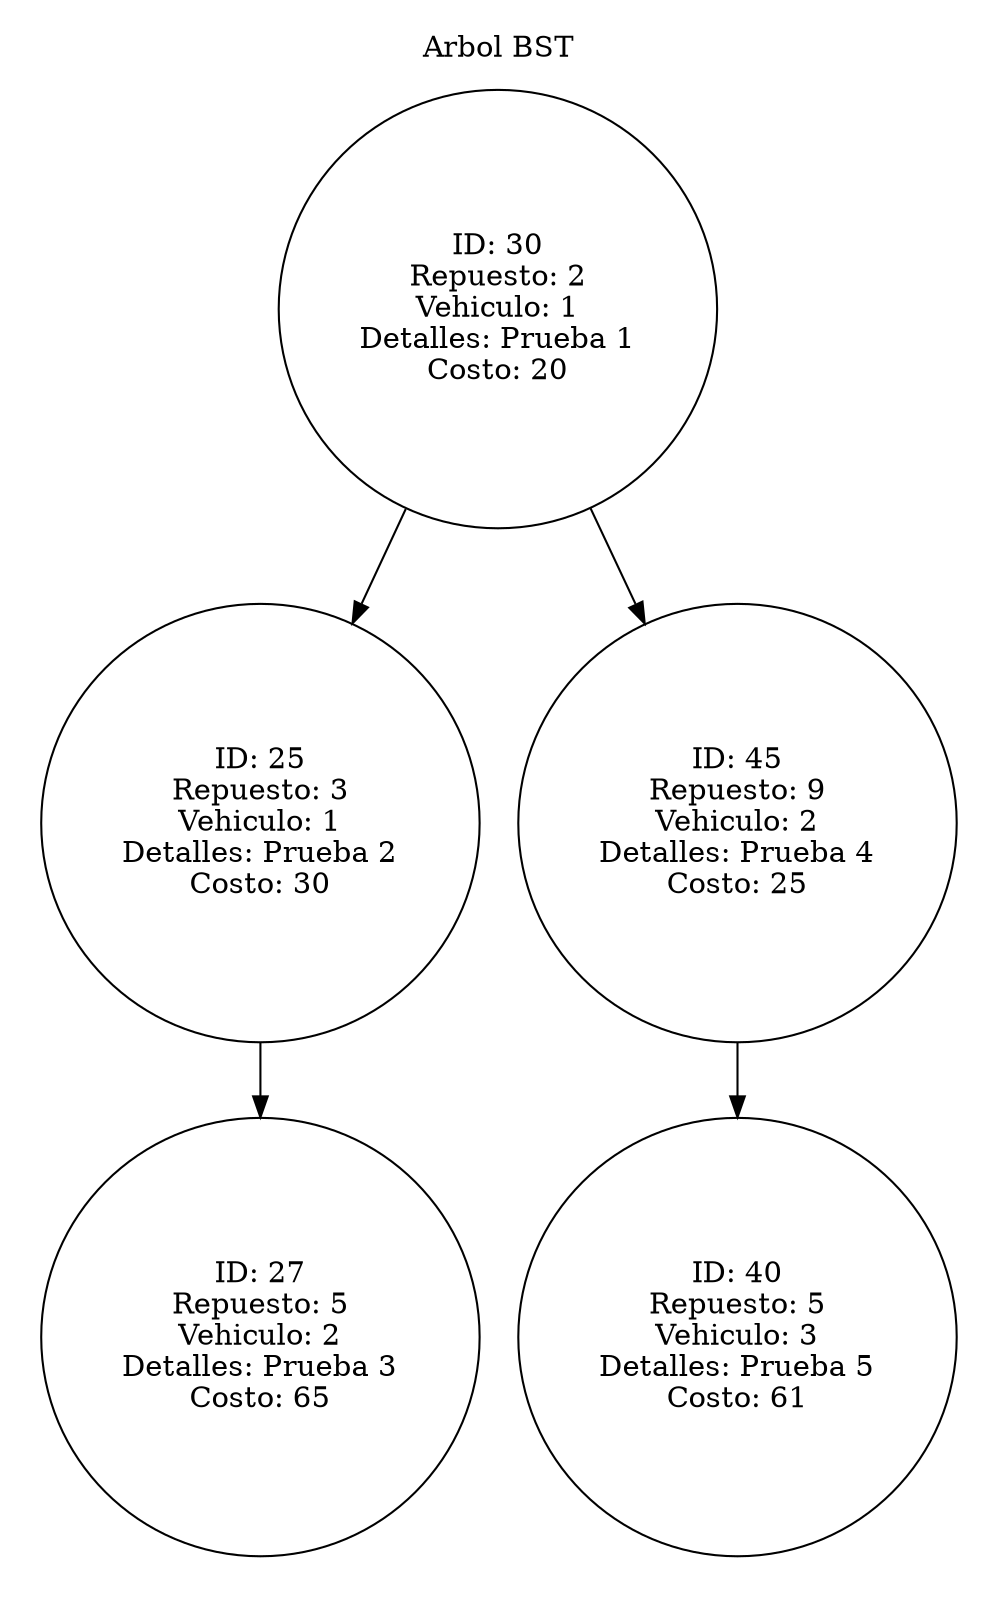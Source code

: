 digraph AVL{
	node[shape=circle];
	graph[pencolor=transparent];
	subgraph cluster_0{
		label = "Arbol BST";
	"30" [label = "ID: 30
Repuesto: 2
Vehiculo: 1
Detalles: Prueba 1
Costo: 20"];
	"30" -> "25";
	"30" -> "45";
	"25" [label = "ID: 25
Repuesto: 3
Vehiculo: 1
Detalles: Prueba 2
Costo: 30"];
	"25" -> "27";
	"27" [label = "ID: 27
Repuesto: 5
Vehiculo: 2
Detalles: Prueba 3
Costo: 65"];
	"45" [label = "ID: 45
Repuesto: 9
Vehiculo: 2
Detalles: Prueba 4
Costo: 25"];
	"45" -> "40";
	"40" [label = "ID: 40
Repuesto: 5
Vehiculo: 3
Detalles: Prueba 5
Costo: 61"];
		}
}
